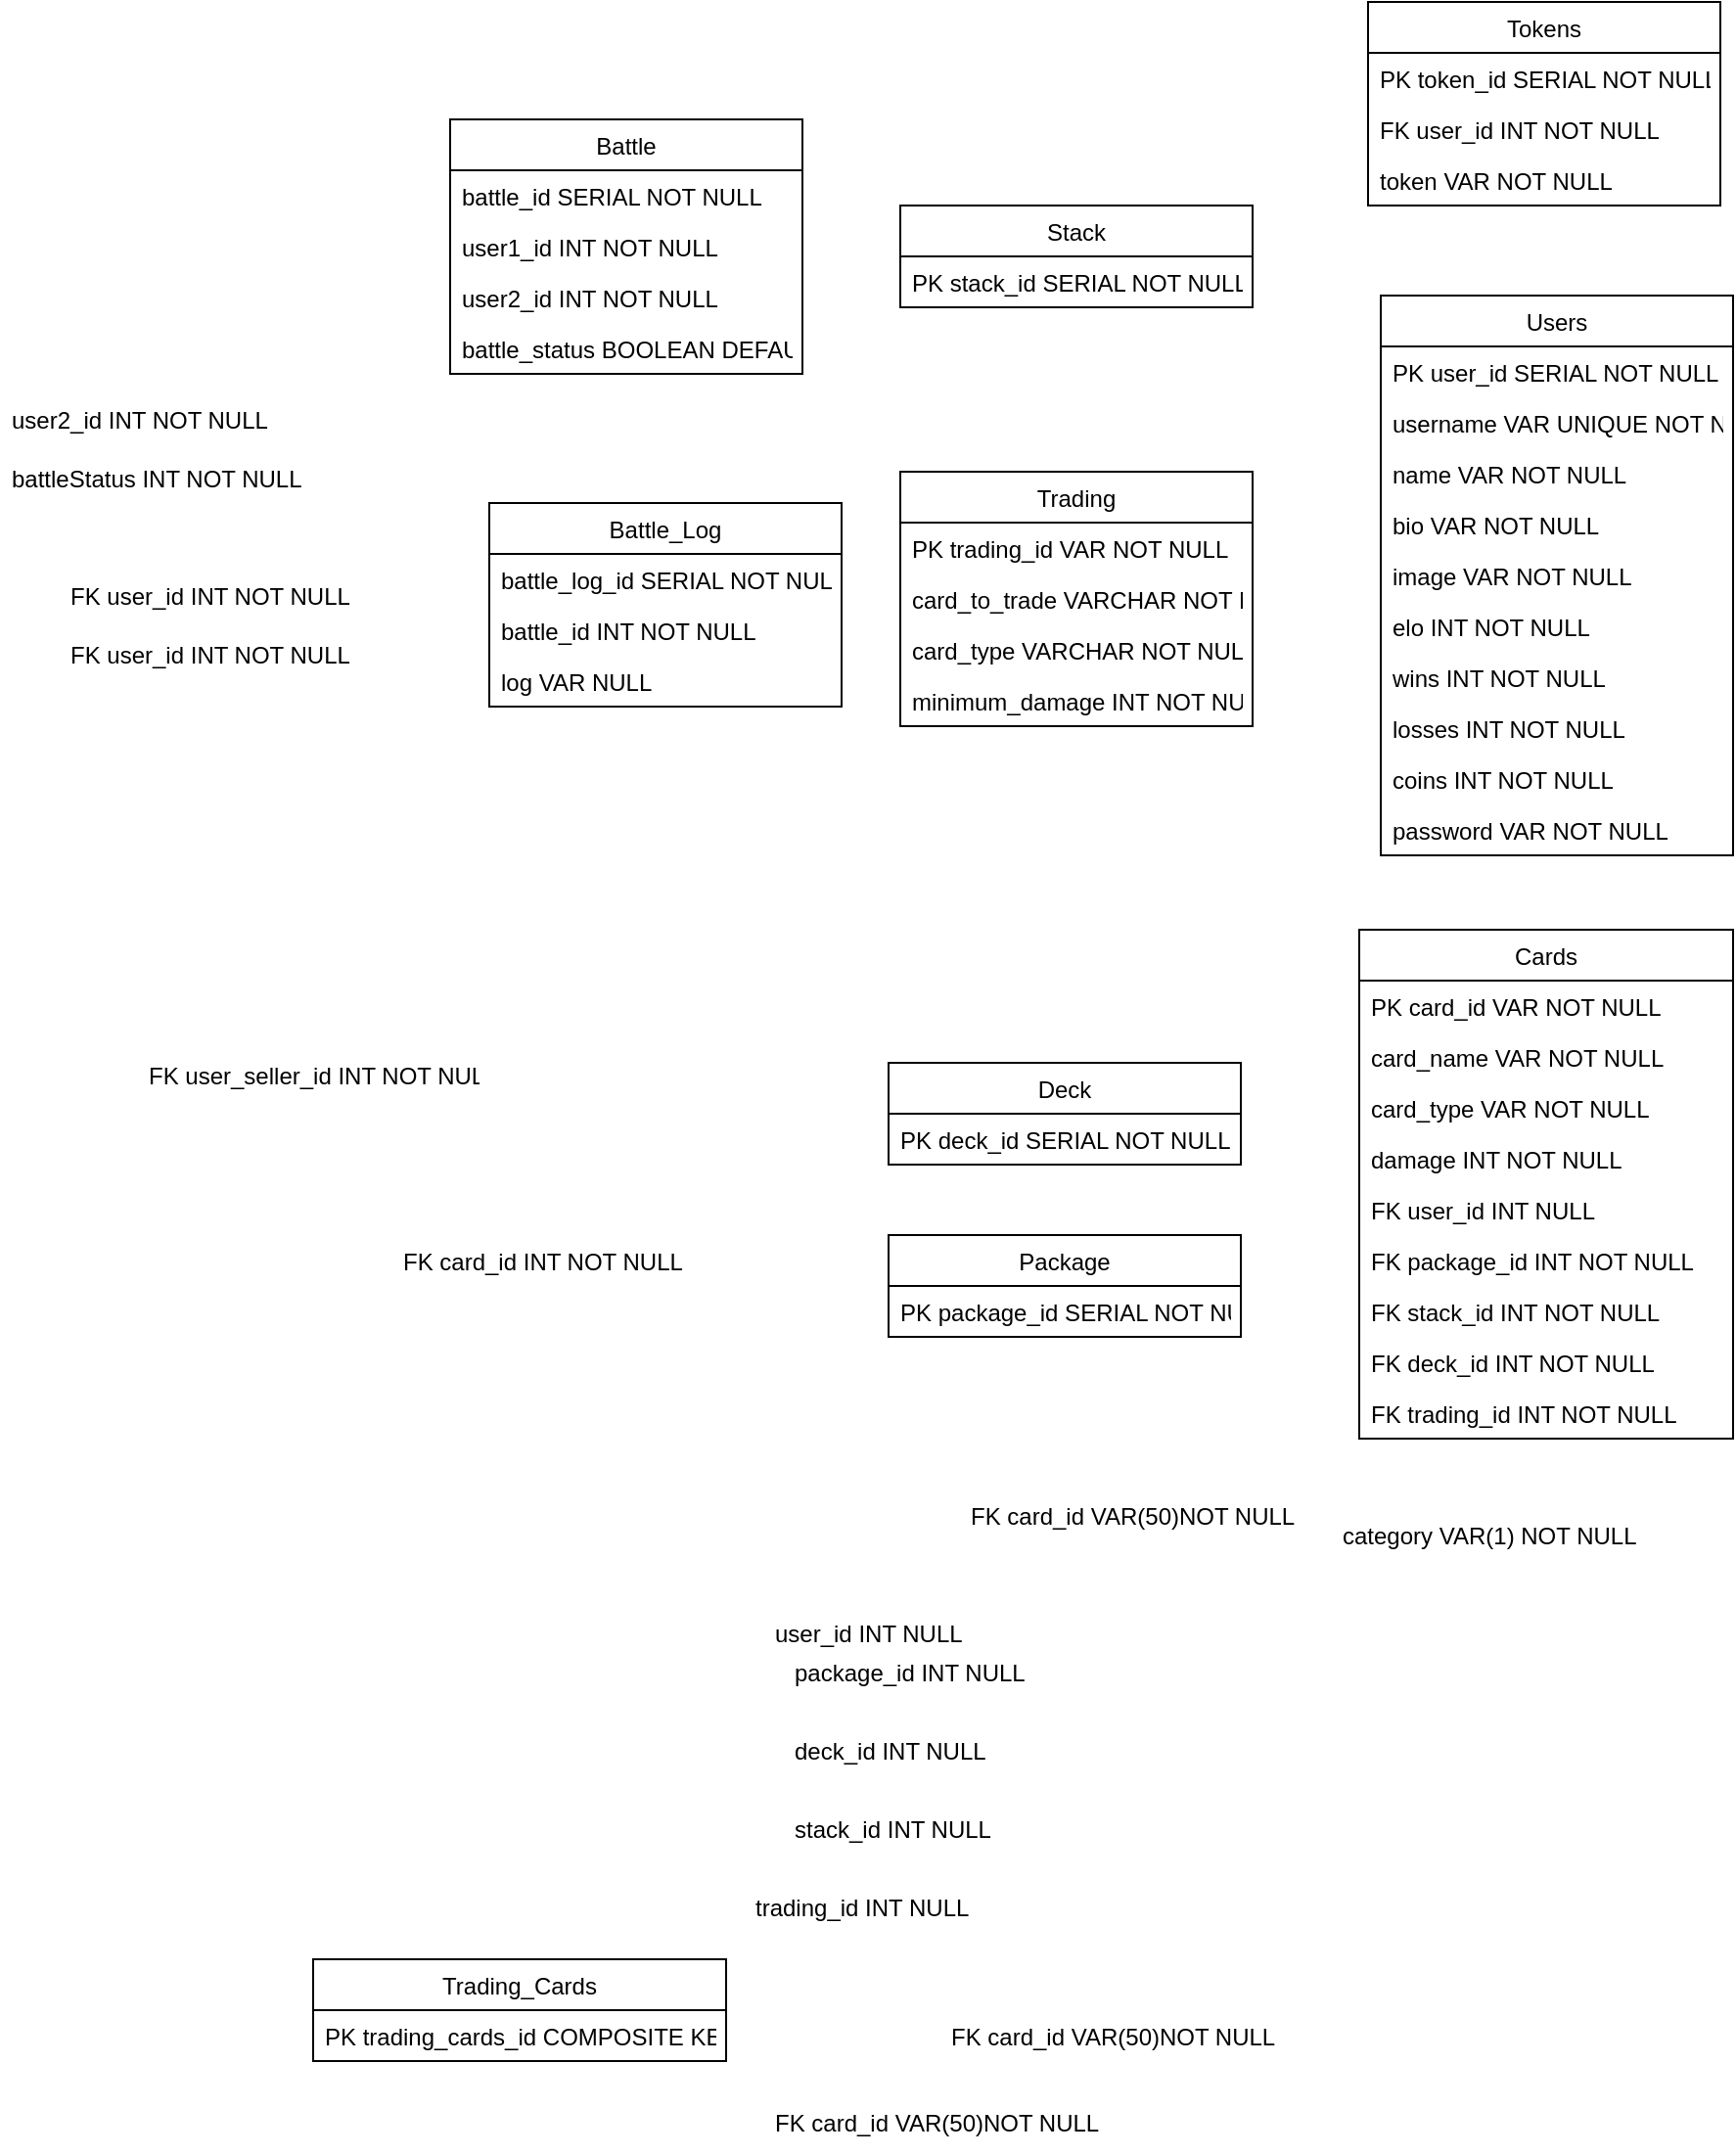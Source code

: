 <mxfile version="20.7.4" type="device"><diagram id="IiIMiBaEb3OJTs_0HAID" name="Seite-1"><mxGraphModel dx="1539" dy="828" grid="1" gridSize="10" guides="1" tooltips="1" connect="1" arrows="1" fold="1" page="1" pageScale="1" pageWidth="827" pageHeight="1169" math="0" shadow="0"><root><mxCell id="0"/><mxCell id="1" parent="0"/><mxCell id="ATeS7FqYG57JhWFG5R6h-1" value="Users" style="swimlane;fontStyle=0;childLayout=stackLayout;horizontal=1;startSize=26;fillColor=none;horizontalStack=0;resizeParent=1;resizeParentMax=0;resizeLast=0;collapsible=1;marginBottom=0;" parent="1" vertex="1"><mxGeometry x="485.5" y="200" width="180" height="286" as="geometry"/></mxCell><mxCell id="ATeS7FqYG57JhWFG5R6h-2" value="PK user_id SERIAL NOT NULL " style="text;strokeColor=none;fillColor=none;align=left;verticalAlign=top;spacingLeft=4;spacingRight=4;overflow=hidden;rotatable=0;points=[[0,0.5],[1,0.5]];portConstraint=eastwest;" parent="ATeS7FqYG57JhWFG5R6h-1" vertex="1"><mxGeometry y="26" width="180" height="26" as="geometry"/></mxCell><mxCell id="z_G5joTzTIdeH8daSzLf-2" value="username VAR UNIQUE NOT NULL" style="text;strokeColor=none;fillColor=none;align=left;verticalAlign=top;spacingLeft=4;spacingRight=4;overflow=hidden;rotatable=0;points=[[0,0.5],[1,0.5]];portConstraint=eastwest;" parent="ATeS7FqYG57JhWFG5R6h-1" vertex="1"><mxGeometry y="52" width="180" height="26" as="geometry"/></mxCell><mxCell id="ATeS7FqYG57JhWFG5R6h-3" value="name VAR NOT NULL" style="text;strokeColor=none;fillColor=none;align=left;verticalAlign=top;spacingLeft=4;spacingRight=4;overflow=hidden;rotatable=0;points=[[0,0.5],[1,0.5]];portConstraint=eastwest;" parent="ATeS7FqYG57JhWFG5R6h-1" vertex="1"><mxGeometry y="78" width="180" height="26" as="geometry"/></mxCell><mxCell id="z_G5joTzTIdeH8daSzLf-3" value="bio VAR NOT NULL" style="text;strokeColor=none;fillColor=none;align=left;verticalAlign=top;spacingLeft=4;spacingRight=4;overflow=hidden;rotatable=0;points=[[0,0.5],[1,0.5]];portConstraint=eastwest;" parent="ATeS7FqYG57JhWFG5R6h-1" vertex="1"><mxGeometry y="104" width="180" height="26" as="geometry"/></mxCell><mxCell id="z_G5joTzTIdeH8daSzLf-4" value="image VAR NOT NULL" style="text;strokeColor=none;fillColor=none;align=left;verticalAlign=top;spacingLeft=4;spacingRight=4;overflow=hidden;rotatable=0;points=[[0,0.5],[1,0.5]];portConstraint=eastwest;" parent="ATeS7FqYG57JhWFG5R6h-1" vertex="1"><mxGeometry y="130" width="180" height="26" as="geometry"/></mxCell><mxCell id="MZtnasl4wXv-EI19JAY9-4" value="elo INT NOT NULL" style="text;strokeColor=none;fillColor=none;align=left;verticalAlign=top;spacingLeft=4;spacingRight=4;overflow=hidden;rotatable=0;points=[[0,0.5],[1,0.5]];portConstraint=eastwest;" parent="ATeS7FqYG57JhWFG5R6h-1" vertex="1"><mxGeometry y="156" width="180" height="26" as="geometry"/></mxCell><mxCell id="z_G5joTzTIdeH8daSzLf-10" value="wins INT NOT NULL" style="text;strokeColor=none;fillColor=none;align=left;verticalAlign=top;spacingLeft=4;spacingRight=4;overflow=hidden;rotatable=0;points=[[0,0.5],[1,0.5]];portConstraint=eastwest;" parent="ATeS7FqYG57JhWFG5R6h-1" vertex="1"><mxGeometry y="182" width="180" height="26" as="geometry"/></mxCell><mxCell id="z_G5joTzTIdeH8daSzLf-11" value="losses INT NOT NULL" style="text;strokeColor=none;fillColor=none;align=left;verticalAlign=top;spacingLeft=4;spacingRight=4;overflow=hidden;rotatable=0;points=[[0,0.5],[1,0.5]];portConstraint=eastwest;" parent="ATeS7FqYG57JhWFG5R6h-1" vertex="1"><mxGeometry y="208" width="180" height="26" as="geometry"/></mxCell><mxCell id="z_G5joTzTIdeH8daSzLf-16" value="coins INT NOT NULL" style="text;strokeColor=none;fillColor=none;align=left;verticalAlign=top;spacingLeft=4;spacingRight=4;overflow=hidden;rotatable=0;points=[[0,0.5],[1,0.5]];portConstraint=eastwest;" parent="ATeS7FqYG57JhWFG5R6h-1" vertex="1"><mxGeometry y="234" width="180" height="26" as="geometry"/></mxCell><mxCell id="ATeS7FqYG57JhWFG5R6h-4" value="password VAR NOT NULL" style="text;strokeColor=none;fillColor=none;align=left;verticalAlign=top;spacingLeft=4;spacingRight=4;overflow=hidden;rotatable=0;points=[[0,0.5],[1,0.5]];portConstraint=eastwest;" parent="ATeS7FqYG57JhWFG5R6h-1" vertex="1"><mxGeometry y="260" width="180" height="26" as="geometry"/></mxCell><mxCell id="ATeS7FqYG57JhWFG5R6h-5" value="Cards" style="swimlane;fontStyle=0;childLayout=stackLayout;horizontal=1;startSize=26;fillColor=none;horizontalStack=0;resizeParent=1;resizeParentMax=0;resizeLast=0;collapsible=1;marginBottom=0;" parent="1" vertex="1"><mxGeometry x="474.5" y="524" width="191" height="260" as="geometry"/></mxCell><mxCell id="ATeS7FqYG57JhWFG5R6h-6" value="PK card_id VAR NOT NULL" style="text;strokeColor=none;fillColor=none;align=left;verticalAlign=top;spacingLeft=4;spacingRight=4;overflow=hidden;rotatable=0;points=[[0,0.5],[1,0.5]];portConstraint=eastwest;" parent="ATeS7FqYG57JhWFG5R6h-5" vertex="1"><mxGeometry y="26" width="191" height="26" as="geometry"/></mxCell><mxCell id="z_G5joTzTIdeH8daSzLf-7" value="card_name VAR NOT NULL" style="text;strokeColor=none;fillColor=none;align=left;verticalAlign=top;spacingLeft=4;spacingRight=4;overflow=hidden;rotatable=0;points=[[0,0.5],[1,0.5]];portConstraint=eastwest;" parent="ATeS7FqYG57JhWFG5R6h-5" vertex="1"><mxGeometry y="52" width="191" height="26" as="geometry"/></mxCell><mxCell id="h6bSpPTJGA7rQ5UJLBbi-1" value="card_type VAR NOT NULL" style="text;strokeColor=none;fillColor=none;align=left;verticalAlign=top;spacingLeft=4;spacingRight=4;overflow=hidden;rotatable=0;points=[[0,0.5],[1,0.5]];portConstraint=eastwest;" parent="ATeS7FqYG57JhWFG5R6h-5" vertex="1"><mxGeometry y="78" width="191" height="26" as="geometry"/></mxCell><mxCell id="ATeS7FqYG57JhWFG5R6h-7" value="damage INT NOT NULL" style="text;strokeColor=none;fillColor=none;align=left;verticalAlign=top;spacingLeft=4;spacingRight=4;overflow=hidden;rotatable=0;points=[[0,0.5],[1,0.5]];portConstraint=eastwest;" parent="ATeS7FqYG57JhWFG5R6h-5" vertex="1"><mxGeometry y="104" width="191" height="26" as="geometry"/></mxCell><mxCell id="QhAQ6w9ZfqNWBCmLeBxL-16" value="FK user_id INT NULL" style="text;strokeColor=none;fillColor=none;align=left;verticalAlign=top;spacingLeft=4;spacingRight=4;overflow=hidden;rotatable=0;points=[[0,0.5],[1,0.5]];portConstraint=eastwest;" parent="ATeS7FqYG57JhWFG5R6h-5" vertex="1"><mxGeometry y="130" width="191" height="26" as="geometry"/></mxCell><mxCell id="MZtnasl4wXv-EI19JAY9-2" value="FK package_id INT NOT NULL" style="text;strokeColor=none;fillColor=none;align=left;verticalAlign=top;spacingLeft=4;spacingRight=4;overflow=hidden;rotatable=0;points=[[0,0.5],[1,0.5]];portConstraint=eastwest;" parent="ATeS7FqYG57JhWFG5R6h-5" vertex="1"><mxGeometry y="156" width="191" height="26" as="geometry"/></mxCell><mxCell id="MZtnasl4wXv-EI19JAY9-3" value="FK stack_id INT NOT NULL" style="text;strokeColor=none;fillColor=none;align=left;verticalAlign=top;spacingLeft=4;spacingRight=4;overflow=hidden;rotatable=0;points=[[0,0.5],[1,0.5]];portConstraint=eastwest;" parent="ATeS7FqYG57JhWFG5R6h-5" vertex="1"><mxGeometry y="182" width="191" height="26" as="geometry"/></mxCell><mxCell id="MZtnasl4wXv-EI19JAY9-1" value="FK deck_id INT NOT NULL" style="text;strokeColor=none;fillColor=none;align=left;verticalAlign=top;spacingLeft=4;spacingRight=4;overflow=hidden;rotatable=0;points=[[0,0.5],[1,0.5]];portConstraint=eastwest;" parent="ATeS7FqYG57JhWFG5R6h-5" vertex="1"><mxGeometry y="208" width="191" height="26" as="geometry"/></mxCell><mxCell id="h6bSpPTJGA7rQ5UJLBbi-2" value="FK trading_id INT NOT NULL" style="text;strokeColor=none;fillColor=none;align=left;verticalAlign=top;spacingLeft=4;spacingRight=4;overflow=hidden;rotatable=0;points=[[0,0.5],[1,0.5]];portConstraint=eastwest;" parent="ATeS7FqYG57JhWFG5R6h-5" vertex="1"><mxGeometry y="234" width="191" height="26" as="geometry"/></mxCell><mxCell id="ATeS7FqYG57JhWFG5R6h-10" value="Stack" style="swimlane;fontStyle=0;childLayout=stackLayout;horizontal=1;startSize=26;fillColor=none;horizontalStack=0;resizeParent=1;resizeParentMax=0;resizeLast=0;collapsible=1;marginBottom=0;" parent="1" vertex="1"><mxGeometry x="240" y="154" width="180" height="52" as="geometry"/></mxCell><mxCell id="ATeS7FqYG57JhWFG5R6h-11" value="PK stack_id SERIAL NOT NULL" style="text;strokeColor=none;fillColor=none;align=left;verticalAlign=top;spacingLeft=4;spacingRight=4;overflow=hidden;rotatable=0;points=[[0,0.5],[1,0.5]];portConstraint=eastwest;" parent="ATeS7FqYG57JhWFG5R6h-10" vertex="1"><mxGeometry y="26" width="180" height="26" as="geometry"/></mxCell><mxCell id="ATeS7FqYG57JhWFG5R6h-26" value="Deck" style="swimlane;fontStyle=0;childLayout=stackLayout;horizontal=1;startSize=26;fillColor=none;horizontalStack=0;resizeParent=1;resizeParentMax=0;resizeLast=0;collapsible=1;marginBottom=0;" parent="1" vertex="1"><mxGeometry x="234" y="592" width="180" height="52" as="geometry"/></mxCell><mxCell id="ATeS7FqYG57JhWFG5R6h-27" value="PK deck_id SERIAL NOT NULL" style="text;strokeColor=none;fillColor=none;align=left;verticalAlign=top;spacingLeft=4;spacingRight=4;overflow=hidden;rotatable=0;points=[[0,0.5],[1,0.5]];portConstraint=eastwest;" parent="ATeS7FqYG57JhWFG5R6h-26" vertex="1"><mxGeometry y="26" width="180" height="26" as="geometry"/></mxCell><mxCell id="ATeS7FqYG57JhWFG5R6h-61" value="Trading" style="swimlane;fontStyle=0;childLayout=stackLayout;horizontal=1;startSize=26;fillColor=none;horizontalStack=0;resizeParent=1;resizeParentMax=0;resizeLast=0;collapsible=1;marginBottom=0;" parent="1" vertex="1"><mxGeometry x="240" y="290" width="180" height="130" as="geometry"/></mxCell><mxCell id="ATeS7FqYG57JhWFG5R6h-62" value="PK trading_id VAR NOT NULL" style="text;strokeColor=none;fillColor=none;align=left;verticalAlign=top;spacingLeft=4;spacingRight=4;overflow=hidden;rotatable=0;points=[[0,0.5],[1,0.5]];portConstraint=eastwest;" parent="ATeS7FqYG57JhWFG5R6h-61" vertex="1"><mxGeometry y="26" width="180" height="26" as="geometry"/></mxCell><mxCell id="QhAQ6w9ZfqNWBCmLeBxL-22" value="card_to_trade VARCHAR NOT NULL" style="text;strokeColor=none;fillColor=none;align=left;verticalAlign=top;spacingLeft=4;spacingRight=4;overflow=hidden;rotatable=0;points=[[0,0.5],[1,0.5]];portConstraint=eastwest;" parent="ATeS7FqYG57JhWFG5R6h-61" vertex="1"><mxGeometry y="52" width="180" height="26" as="geometry"/></mxCell><mxCell id="h6bSpPTJGA7rQ5UJLBbi-3" value="card_type VARCHAR NOT NULL" style="text;strokeColor=none;fillColor=none;align=left;verticalAlign=top;spacingLeft=4;spacingRight=4;overflow=hidden;rotatable=0;points=[[0,0.5],[1,0.5]];portConstraint=eastwest;" parent="ATeS7FqYG57JhWFG5R6h-61" vertex="1"><mxGeometry y="78" width="180" height="26" as="geometry"/></mxCell><mxCell id="z_G5joTzTIdeH8daSzLf-15" value="minimum_damage INT NOT NULL" style="text;strokeColor=none;fillColor=none;align=left;verticalAlign=top;spacingLeft=4;spacingRight=4;overflow=hidden;rotatable=0;points=[[0,0.5],[1,0.5]];portConstraint=eastwest;" parent="ATeS7FqYG57JhWFG5R6h-61" vertex="1"><mxGeometry y="104" width="180" height="26" as="geometry"/></mxCell><mxCell id="ATeS7FqYG57JhWFG5R6h-67" value="Tokens" style="swimlane;fontStyle=0;childLayout=stackLayout;horizontal=1;startSize=26;fillColor=none;horizontalStack=0;resizeParent=1;resizeParentMax=0;resizeLast=0;collapsible=1;marginBottom=0;" parent="1" vertex="1"><mxGeometry x="479" y="50" width="180" height="104" as="geometry"/></mxCell><mxCell id="ATeS7FqYG57JhWFG5R6h-68" value="PK token_id SERIAL NOT NULL" style="text;strokeColor=none;fillColor=none;align=left;verticalAlign=top;spacingLeft=4;spacingRight=4;overflow=hidden;rotatable=0;points=[[0,0.5],[1,0.5]];portConstraint=eastwest;" parent="ATeS7FqYG57JhWFG5R6h-67" vertex="1"><mxGeometry y="26" width="180" height="26" as="geometry"/></mxCell><mxCell id="ATeS7FqYG57JhWFG5R6h-69" value="FK user_id INT NOT NULL" style="text;strokeColor=none;fillColor=none;align=left;verticalAlign=top;spacingLeft=4;spacingRight=4;overflow=hidden;rotatable=0;points=[[0,0.5],[1,0.5]];portConstraint=eastwest;" parent="ATeS7FqYG57JhWFG5R6h-67" vertex="1"><mxGeometry y="52" width="180" height="26" as="geometry"/></mxCell><mxCell id="ATeS7FqYG57JhWFG5R6h-70" value="token VAR NOT NULL" style="text;strokeColor=none;fillColor=none;align=left;verticalAlign=top;spacingLeft=4;spacingRight=4;overflow=hidden;rotatable=0;points=[[0,0.5],[1,0.5]];portConstraint=eastwest;" parent="ATeS7FqYG57JhWFG5R6h-67" vertex="1"><mxGeometry y="78" width="180" height="26" as="geometry"/></mxCell><mxCell id="QhAQ6w9ZfqNWBCmLeBxL-9" value="Package" style="swimlane;fontStyle=0;childLayout=stackLayout;horizontal=1;startSize=26;fillColor=none;horizontalStack=0;resizeParent=1;resizeParentMax=0;resizeLast=0;collapsible=1;marginBottom=0;" parent="1" vertex="1"><mxGeometry x="234" y="680" width="180" height="52" as="geometry"/></mxCell><mxCell id="QhAQ6w9ZfqNWBCmLeBxL-10" value="PK package_id SERIAL NOT NULL" style="text;strokeColor=none;fillColor=none;align=left;verticalAlign=top;spacingLeft=4;spacingRight=4;overflow=hidden;rotatable=0;points=[[0,0.5],[1,0.5]];portConstraint=eastwest;" parent="QhAQ6w9ZfqNWBCmLeBxL-9" vertex="1"><mxGeometry y="26" width="180" height="26" as="geometry"/></mxCell><mxCell id="QhAQ6w9ZfqNWBCmLeBxL-13" value="package_id INT NULL" style="text;strokeColor=none;fillColor=none;align=left;verticalAlign=top;spacingLeft=4;spacingRight=4;overflow=hidden;rotatable=0;points=[[0,0.5],[1,0.5]];portConstraint=eastwest;" parent="1" vertex="1"><mxGeometry x="180" y="890" width="191" height="26" as="geometry"/></mxCell><mxCell id="QhAQ6w9ZfqNWBCmLeBxL-14" value="deck_id INT NULL" style="text;strokeColor=none;fillColor=none;align=left;verticalAlign=top;spacingLeft=4;spacingRight=4;overflow=hidden;rotatable=0;points=[[0,0.5],[1,0.5]];portConstraint=eastwest;" parent="1" vertex="1"><mxGeometry x="180" y="930" width="191" height="26" as="geometry"/></mxCell><mxCell id="QhAQ6w9ZfqNWBCmLeBxL-17" value="stack_id INT NULL" style="text;strokeColor=none;fillColor=none;align=left;verticalAlign=top;spacingLeft=4;spacingRight=4;overflow=hidden;rotatable=0;points=[[0,0.5],[1,0.5]];portConstraint=eastwest;" parent="1" vertex="1"><mxGeometry x="180" y="970" width="191" height="26" as="geometry"/></mxCell><mxCell id="z_G5joTzTIdeH8daSzLf-1" value="user_id INT NULL" style="text;strokeColor=none;fillColor=none;align=left;verticalAlign=top;spacingLeft=4;spacingRight=4;overflow=hidden;rotatable=0;points=[[0,0.5],[1,0.5]];portConstraint=eastwest;" parent="1" vertex="1"><mxGeometry x="170" y="870" width="191" height="26" as="geometry"/></mxCell><mxCell id="QhAQ6w9ZfqNWBCmLeBxL-15" value="trading_id INT NULL" style="text;strokeColor=none;fillColor=none;align=left;verticalAlign=top;spacingLeft=4;spacingRight=4;overflow=hidden;rotatable=0;points=[[0,0.5],[1,0.5]];portConstraint=eastwest;" parent="1" vertex="1"><mxGeometry x="160" y="1010" width="191" height="26" as="geometry"/></mxCell><mxCell id="QhAQ6w9ZfqNWBCmLeBxL-19" value="FK card_id VAR(50)NOT NULL" style="text;strokeColor=none;fillColor=none;align=left;verticalAlign=top;spacingLeft=4;spacingRight=4;overflow=hidden;rotatable=0;points=[[0,0.5],[1,0.5]];portConstraint=eastwest;" parent="1" vertex="1"><mxGeometry x="270" y="810" width="180" height="26" as="geometry"/></mxCell><mxCell id="QhAQ6w9ZfqNWBCmLeBxL-29" value="Trading_Cards" style="swimlane;fontStyle=0;childLayout=stackLayout;horizontal=1;startSize=26;fillColor=none;horizontalStack=0;resizeParent=1;resizeParentMax=0;resizeLast=0;collapsible=1;marginBottom=0;" parent="1" vertex="1"><mxGeometry x="-60" y="1050" width="211" height="52" as="geometry"/></mxCell><mxCell id="QhAQ6w9ZfqNWBCmLeBxL-30" value="PK trading_cards_id COMPOSITE KEY" style="text;strokeColor=none;fillColor=none;align=left;verticalAlign=top;spacingLeft=4;spacingRight=4;overflow=hidden;rotatable=0;points=[[0,0.5],[1,0.5]];portConstraint=eastwest;" parent="QhAQ6w9ZfqNWBCmLeBxL-29" vertex="1"><mxGeometry y="26" width="211" height="26" as="geometry"/></mxCell><mxCell id="QhAQ6w9ZfqNWBCmLeBxL-18" value="FK card_id VAR(50)NOT NULL" style="text;strokeColor=none;fillColor=none;align=left;verticalAlign=top;spacingLeft=4;spacingRight=4;overflow=hidden;rotatable=0;points=[[0,0.5],[1,0.5]];portConstraint=eastwest;" parent="1" vertex="1"><mxGeometry x="260" y="1076" width="180" height="26" as="geometry"/></mxCell><mxCell id="QhAQ6w9ZfqNWBCmLeBxL-20" value="FK card_id VAR(50)NOT NULL" style="text;strokeColor=none;fillColor=none;align=left;verticalAlign=top;spacingLeft=4;spacingRight=4;overflow=hidden;rotatable=0;points=[[0,0.5],[1,0.5]];portConstraint=eastwest;" parent="1" vertex="1"><mxGeometry x="170" y="1120" width="180" height="26" as="geometry"/></mxCell><mxCell id="ATeS7FqYG57JhWFG5R6h-28" value="FK user_id INT NOT NULL" style="text;strokeColor=none;fillColor=none;align=left;verticalAlign=top;spacingLeft=4;spacingRight=4;overflow=hidden;rotatable=0;points=[[0,0.5],[1,0.5]];portConstraint=eastwest;" parent="1" vertex="1"><mxGeometry x="-190" y="370" width="180" height="26" as="geometry"/></mxCell><mxCell id="ATeS7FqYG57JhWFG5R6h-12" value="FK user_id INT NOT NULL" style="text;strokeColor=none;fillColor=none;align=left;verticalAlign=top;spacingLeft=4;spacingRight=4;overflow=hidden;rotatable=0;points=[[0,0.5],[1,0.5]];portConstraint=eastwest;" parent="1" vertex="1"><mxGeometry x="-190" y="340" width="180" height="26" as="geometry"/></mxCell><mxCell id="ATeS7FqYG57JhWFG5R6h-9" value="category VAR(1) NOT NULL" style="text;strokeColor=none;fillColor=none;align=left;verticalAlign=top;spacingLeft=4;spacingRight=4;overflow=hidden;rotatable=0;points=[[0,0.5],[1,0.5]];portConstraint=eastwest;" parent="1" vertex="1"><mxGeometry x="460" y="820" width="191" height="26" as="geometry"/></mxCell><mxCell id="ATeS7FqYG57JhWFG5R6h-64" value="FK card_id INT NOT NULL" style="text;strokeColor=none;fillColor=none;align=left;verticalAlign=top;spacingLeft=4;spacingRight=4;overflow=hidden;rotatable=0;points=[[0,0.5],[1,0.5]];portConstraint=eastwest;" parent="1" vertex="1"><mxGeometry x="-20" y="680" width="180" height="26" as="geometry"/></mxCell><mxCell id="QhAQ6w9ZfqNWBCmLeBxL-21" value="FK user_seller_id INT NOT NULL" style="text;strokeColor=none;fillColor=none;align=left;verticalAlign=top;spacingLeft=4;spacingRight=4;overflow=hidden;rotatable=0;points=[[0,0.5],[1,0.5]];portConstraint=eastwest;" parent="1" vertex="1"><mxGeometry x="-150" y="585" width="180" height="26" as="geometry"/></mxCell><mxCell id="h6bSpPTJGA7rQ5UJLBbi-4" value="Battle" style="swimlane;fontStyle=0;childLayout=stackLayout;horizontal=1;startSize=26;fillColor=none;horizontalStack=0;resizeParent=1;resizeParentMax=0;resizeLast=0;collapsible=1;marginBottom=0;" parent="1" vertex="1"><mxGeometry x="10" y="110" width="180" height="130" as="geometry"/></mxCell><mxCell id="h6bSpPTJGA7rQ5UJLBbi-8" value="battle_id SERIAL NOT NULL" style="text;strokeColor=none;fillColor=none;align=left;verticalAlign=top;spacingLeft=4;spacingRight=4;overflow=hidden;rotatable=0;points=[[0,0.5],[1,0.5]];portConstraint=eastwest;" parent="h6bSpPTJGA7rQ5UJLBbi-4" vertex="1"><mxGeometry y="26" width="180" height="26" as="geometry"/></mxCell><mxCell id="h6bSpPTJGA7rQ5UJLBbi-5" value="user1_id INT NOT NULL" style="text;strokeColor=none;fillColor=none;align=left;verticalAlign=top;spacingLeft=4;spacingRight=4;overflow=hidden;rotatable=0;points=[[0,0.5],[1,0.5]];portConstraint=eastwest;" parent="h6bSpPTJGA7rQ5UJLBbi-4" vertex="1"><mxGeometry y="52" width="180" height="26" as="geometry"/></mxCell><mxCell id="h6bSpPTJGA7rQ5UJLBbi-6" value="user2_id INT NOT NULL" style="text;strokeColor=none;fillColor=none;align=left;verticalAlign=top;spacingLeft=4;spacingRight=4;overflow=hidden;rotatable=0;points=[[0,0.5],[1,0.5]];portConstraint=eastwest;" parent="h6bSpPTJGA7rQ5UJLBbi-4" vertex="1"><mxGeometry y="78" width="180" height="26" as="geometry"/></mxCell><mxCell id="h6bSpPTJGA7rQ5UJLBbi-7" value="battle_status BOOLEAN DEFAULT FALSE" style="text;strokeColor=none;fillColor=none;align=left;verticalAlign=top;spacingLeft=4;spacingRight=4;overflow=hidden;rotatable=0;points=[[0,0.5],[1,0.5]];portConstraint=eastwest;" parent="h6bSpPTJGA7rQ5UJLBbi-4" vertex="1"><mxGeometry y="104" width="180" height="26" as="geometry"/></mxCell><mxCell id="h6bSpPTJGA7rQ5UJLBbi-9" value="Battle_Log" style="swimlane;fontStyle=0;childLayout=stackLayout;horizontal=1;startSize=26;fillColor=none;horizontalStack=0;resizeParent=1;resizeParentMax=0;resizeLast=0;collapsible=1;marginBottom=0;" parent="1" vertex="1"><mxGeometry x="30" y="306" width="180" height="104" as="geometry"/></mxCell><mxCell id="h6bSpPTJGA7rQ5UJLBbi-10" value="battle_log_id SERIAL NOT NULL" style="text;strokeColor=none;fillColor=none;align=left;verticalAlign=top;spacingLeft=4;spacingRight=4;overflow=hidden;rotatable=0;points=[[0,0.5],[1,0.5]];portConstraint=eastwest;" parent="h6bSpPTJGA7rQ5UJLBbi-9" vertex="1"><mxGeometry y="26" width="180" height="26" as="geometry"/></mxCell><mxCell id="h6bSpPTJGA7rQ5UJLBbi-14" value="battle_id INT NOT NULL" style="text;strokeColor=none;fillColor=none;align=left;verticalAlign=top;spacingLeft=4;spacingRight=4;overflow=hidden;rotatable=0;points=[[0,0.5],[1,0.5]];portConstraint=eastwest;" parent="h6bSpPTJGA7rQ5UJLBbi-9" vertex="1"><mxGeometry y="52" width="180" height="26" as="geometry"/></mxCell><mxCell id="h6bSpPTJGA7rQ5UJLBbi-11" value="log VAR NULL" style="text;strokeColor=none;fillColor=none;align=left;verticalAlign=top;spacingLeft=4;spacingRight=4;overflow=hidden;rotatable=0;points=[[0,0.5],[1,0.5]];portConstraint=eastwest;" parent="h6bSpPTJGA7rQ5UJLBbi-9" vertex="1"><mxGeometry y="78" width="180" height="26" as="geometry"/></mxCell><mxCell id="h6bSpPTJGA7rQ5UJLBbi-13" value="battleStatus INT NOT NULL" style="text;strokeColor=none;fillColor=none;align=left;verticalAlign=top;spacingLeft=4;spacingRight=4;overflow=hidden;rotatable=0;points=[[0,0.5],[1,0.5]];portConstraint=eastwest;" parent="1" vertex="1"><mxGeometry x="-220" y="280" width="180" height="26" as="geometry"/></mxCell><mxCell id="h6bSpPTJGA7rQ5UJLBbi-12" value="user2_id INT NOT NULL" style="text;strokeColor=none;fillColor=none;align=left;verticalAlign=top;spacingLeft=4;spacingRight=4;overflow=hidden;rotatable=0;points=[[0,0.5],[1,0.5]];portConstraint=eastwest;" parent="1" vertex="1"><mxGeometry x="-220" y="250" width="180" height="26" as="geometry"/></mxCell></root></mxGraphModel></diagram></mxfile>